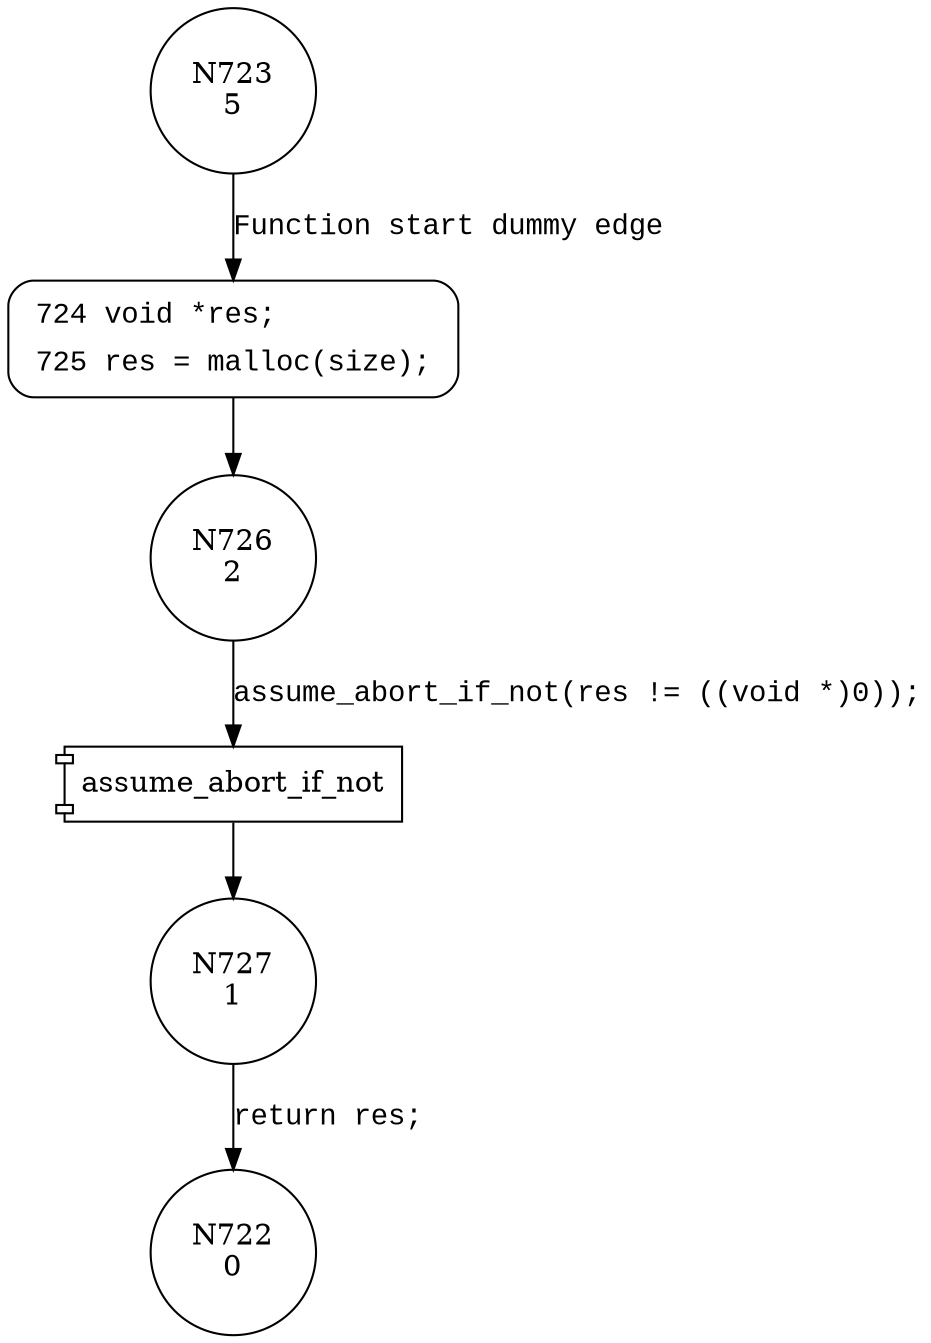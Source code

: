 digraph ldv_reference_xmalloc {
723 [shape="circle" label="N723\n5"]
724 [shape="circle" label="N724\n4"]
726 [shape="circle" label="N726\n2"]
727 [shape="circle" label="N727\n1"]
722 [shape="circle" label="N722\n0"]
724 [style="filled,bold" penwidth="1" fillcolor="white" fontname="Courier New" shape="Mrecord" label=<<table border="0" cellborder="0" cellpadding="3" bgcolor="white"><tr><td align="right">724</td><td align="left">void *res;</td></tr><tr><td align="right">725</td><td align="left">res = malloc(size);</td></tr></table>>]
724 -> 726[label=""]
723 -> 724 [label="Function start dummy edge" fontname="Courier New"]
100021 [shape="component" label="assume_abort_if_not"]
726 -> 100021 [label="assume_abort_if_not(res != ((void *)0));" fontname="Courier New"]
100021 -> 727 [label="" fontname="Courier New"]
727 -> 722 [label="return res;" fontname="Courier New"]
}